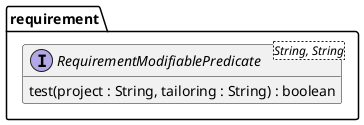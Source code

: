@startuml TenantInterfaces.png
hide empty members

skinparam componentStyle uml2
'skinparam component {
'  BorderColor #grey
'  BackgroundColor #white
'}

package requirement {
    interface "RequirementModifiablePredicate<String, String>" as RequirementModifiablePredicate{
        test(project : String, tailoring : String) : boolean
    }

}

@enduml